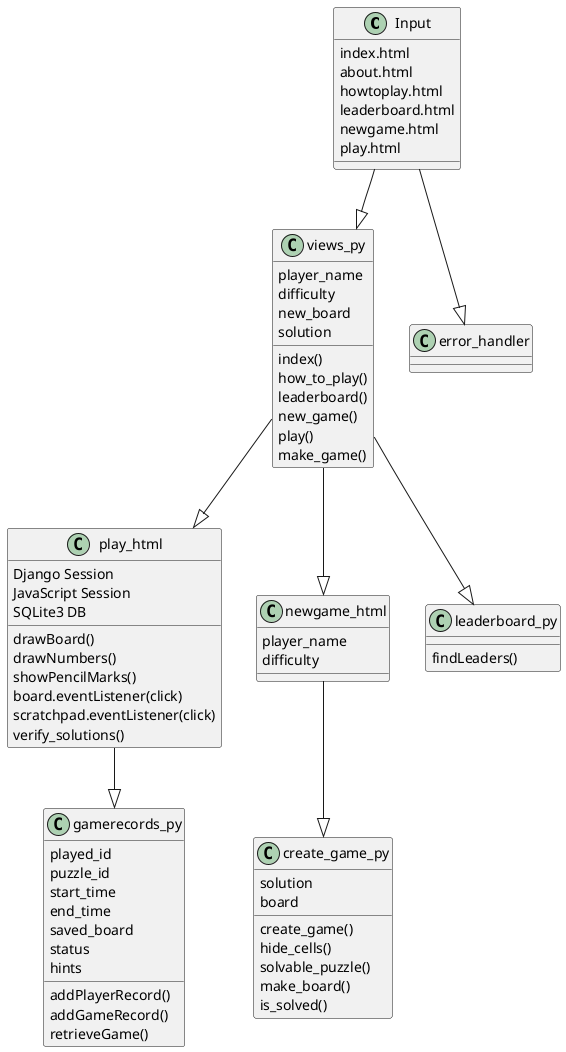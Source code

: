 @startuml

Input --|> views_py
Input --|> error_handler
views_py --|> play_html
newgame_html --|> create_game_py
views_py --|> newgame_html
views_py --|> leaderboard_py
play_html --|> gamerecords_py

class views_py {
    player_name
    difficulty
    new_board
    solution
    index()
    how_to_play()
    leaderboard()
    new_game()
    play()
    make_game()
}

class error_handler {

}

class play_html {
    Django Session
    JavaScript Session
    SQLite3 DB
    drawBoard()
    drawNumbers()
    showPencilMarks()
    board.eventListener(click)
    scratchpad.eventListener(click)
    verify_solutions()
}

class gamerecords_py {
    played_id
    puzzle_id
    start_time
    end_time
    saved_board
    status
    hints
    addPlayerRecord()
    addGameRecord()
    retrieveGame()
}

class leaderboard_py {
    findLeaders()

}

class newgame_html {
    player_name
    difficulty
}

class create_game_py {
    solution
    board
    create_game()
    hide_cells()
    solvable_puzzle()
    make_board()
    is_solved()

}

class Input {
    index.html
    about.html
    howtoplay.html
    leaderboard.html
    newgame.html
    play.html
}


@enduml